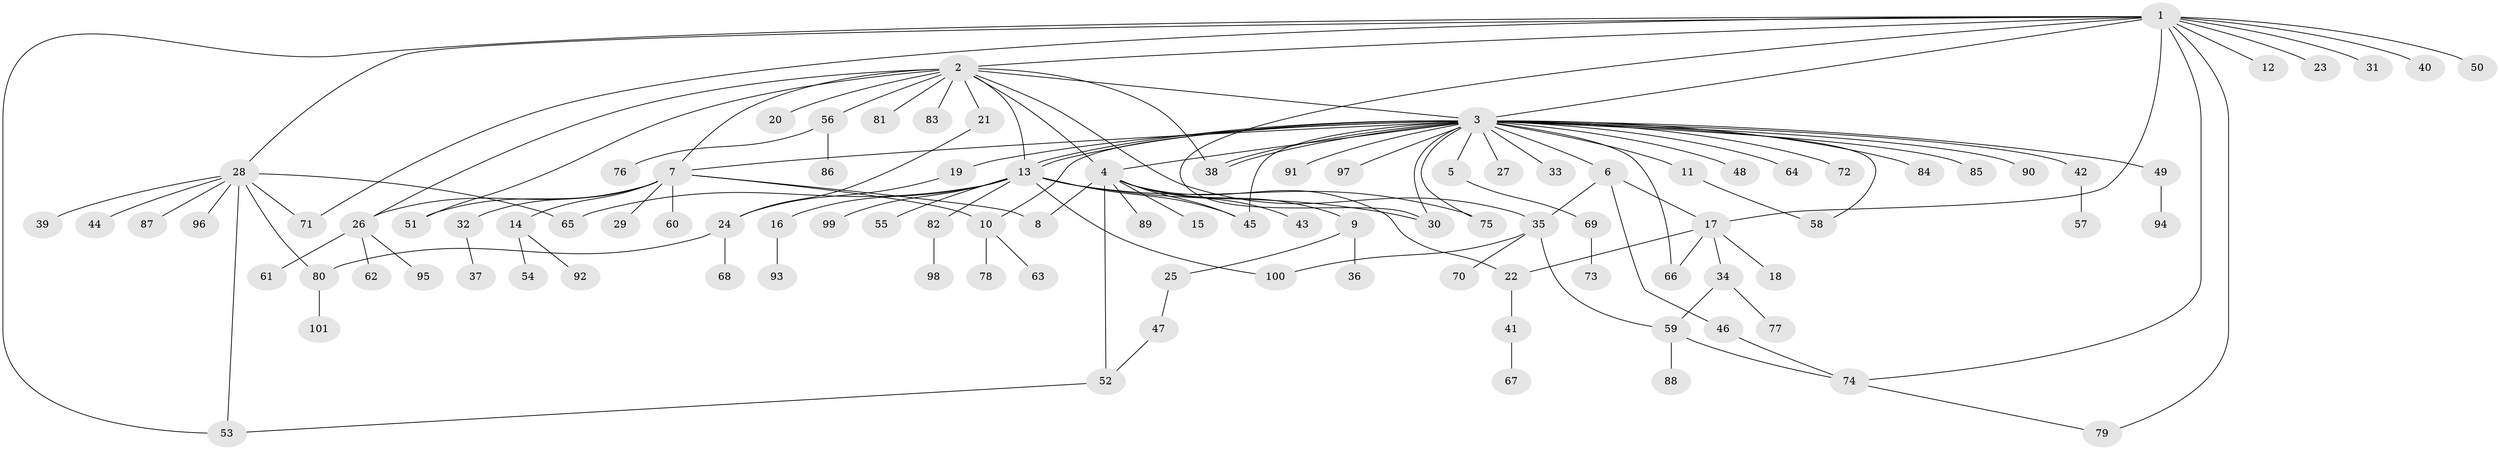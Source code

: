 // coarse degree distribution, {16: 0.012658227848101266, 13: 0.012658227848101266, 30: 0.012658227848101266, 11: 0.012658227848101266, 2: 0.20253164556962025, 7: 0.012658227848101266, 9: 0.02531645569620253, 3: 0.08860759493670886, 1: 0.5822784810126582, 12: 0.012658227848101266, 4: 0.02531645569620253}
// Generated by graph-tools (version 1.1) at 2025/51/02/27/25 19:51:56]
// undirected, 101 vertices, 133 edges
graph export_dot {
graph [start="1"]
  node [color=gray90,style=filled];
  1;
  2;
  3;
  4;
  5;
  6;
  7;
  8;
  9;
  10;
  11;
  12;
  13;
  14;
  15;
  16;
  17;
  18;
  19;
  20;
  21;
  22;
  23;
  24;
  25;
  26;
  27;
  28;
  29;
  30;
  31;
  32;
  33;
  34;
  35;
  36;
  37;
  38;
  39;
  40;
  41;
  42;
  43;
  44;
  45;
  46;
  47;
  48;
  49;
  50;
  51;
  52;
  53;
  54;
  55;
  56;
  57;
  58;
  59;
  60;
  61;
  62;
  63;
  64;
  65;
  66;
  67;
  68;
  69;
  70;
  71;
  72;
  73;
  74;
  75;
  76;
  77;
  78;
  79;
  80;
  81;
  82;
  83;
  84;
  85;
  86;
  87;
  88;
  89;
  90;
  91;
  92;
  93;
  94;
  95;
  96;
  97;
  98;
  99;
  100;
  101;
  1 -- 2;
  1 -- 3;
  1 -- 12;
  1 -- 17;
  1 -- 23;
  1 -- 28;
  1 -- 30;
  1 -- 31;
  1 -- 40;
  1 -- 50;
  1 -- 53;
  1 -- 71;
  1 -- 74;
  1 -- 79;
  2 -- 3;
  2 -- 4;
  2 -- 7;
  2 -- 13;
  2 -- 20;
  2 -- 21;
  2 -- 26;
  2 -- 35;
  2 -- 38;
  2 -- 51;
  2 -- 56;
  2 -- 81;
  2 -- 83;
  3 -- 4;
  3 -- 5;
  3 -- 6;
  3 -- 7;
  3 -- 10;
  3 -- 11;
  3 -- 13;
  3 -- 13;
  3 -- 19;
  3 -- 27;
  3 -- 30;
  3 -- 33;
  3 -- 38;
  3 -- 38;
  3 -- 42;
  3 -- 45;
  3 -- 48;
  3 -- 49;
  3 -- 58;
  3 -- 64;
  3 -- 66;
  3 -- 72;
  3 -- 75;
  3 -- 84;
  3 -- 85;
  3 -- 90;
  3 -- 91;
  3 -- 97;
  4 -- 8;
  4 -- 9;
  4 -- 15;
  4 -- 22;
  4 -- 43;
  4 -- 45;
  4 -- 52;
  4 -- 89;
  5 -- 69;
  6 -- 17;
  6 -- 35;
  6 -- 46;
  7 -- 8;
  7 -- 10;
  7 -- 14;
  7 -- 26;
  7 -- 29;
  7 -- 32;
  7 -- 51;
  7 -- 60;
  9 -- 25;
  9 -- 36;
  10 -- 63;
  10 -- 78;
  11 -- 58;
  13 -- 16;
  13 -- 30;
  13 -- 45;
  13 -- 55;
  13 -- 65;
  13 -- 75;
  13 -- 82;
  13 -- 99;
  13 -- 100;
  14 -- 54;
  14 -- 92;
  16 -- 93;
  17 -- 18;
  17 -- 22;
  17 -- 34;
  17 -- 66;
  19 -- 24;
  21 -- 24;
  22 -- 41;
  24 -- 68;
  24 -- 80;
  25 -- 47;
  26 -- 61;
  26 -- 62;
  26 -- 95;
  28 -- 39;
  28 -- 44;
  28 -- 53;
  28 -- 65;
  28 -- 71;
  28 -- 80;
  28 -- 87;
  28 -- 96;
  32 -- 37;
  34 -- 59;
  34 -- 77;
  35 -- 59;
  35 -- 70;
  35 -- 100;
  41 -- 67;
  42 -- 57;
  46 -- 74;
  47 -- 52;
  49 -- 94;
  52 -- 53;
  56 -- 76;
  56 -- 86;
  59 -- 74;
  59 -- 88;
  69 -- 73;
  74 -- 79;
  80 -- 101;
  82 -- 98;
}
